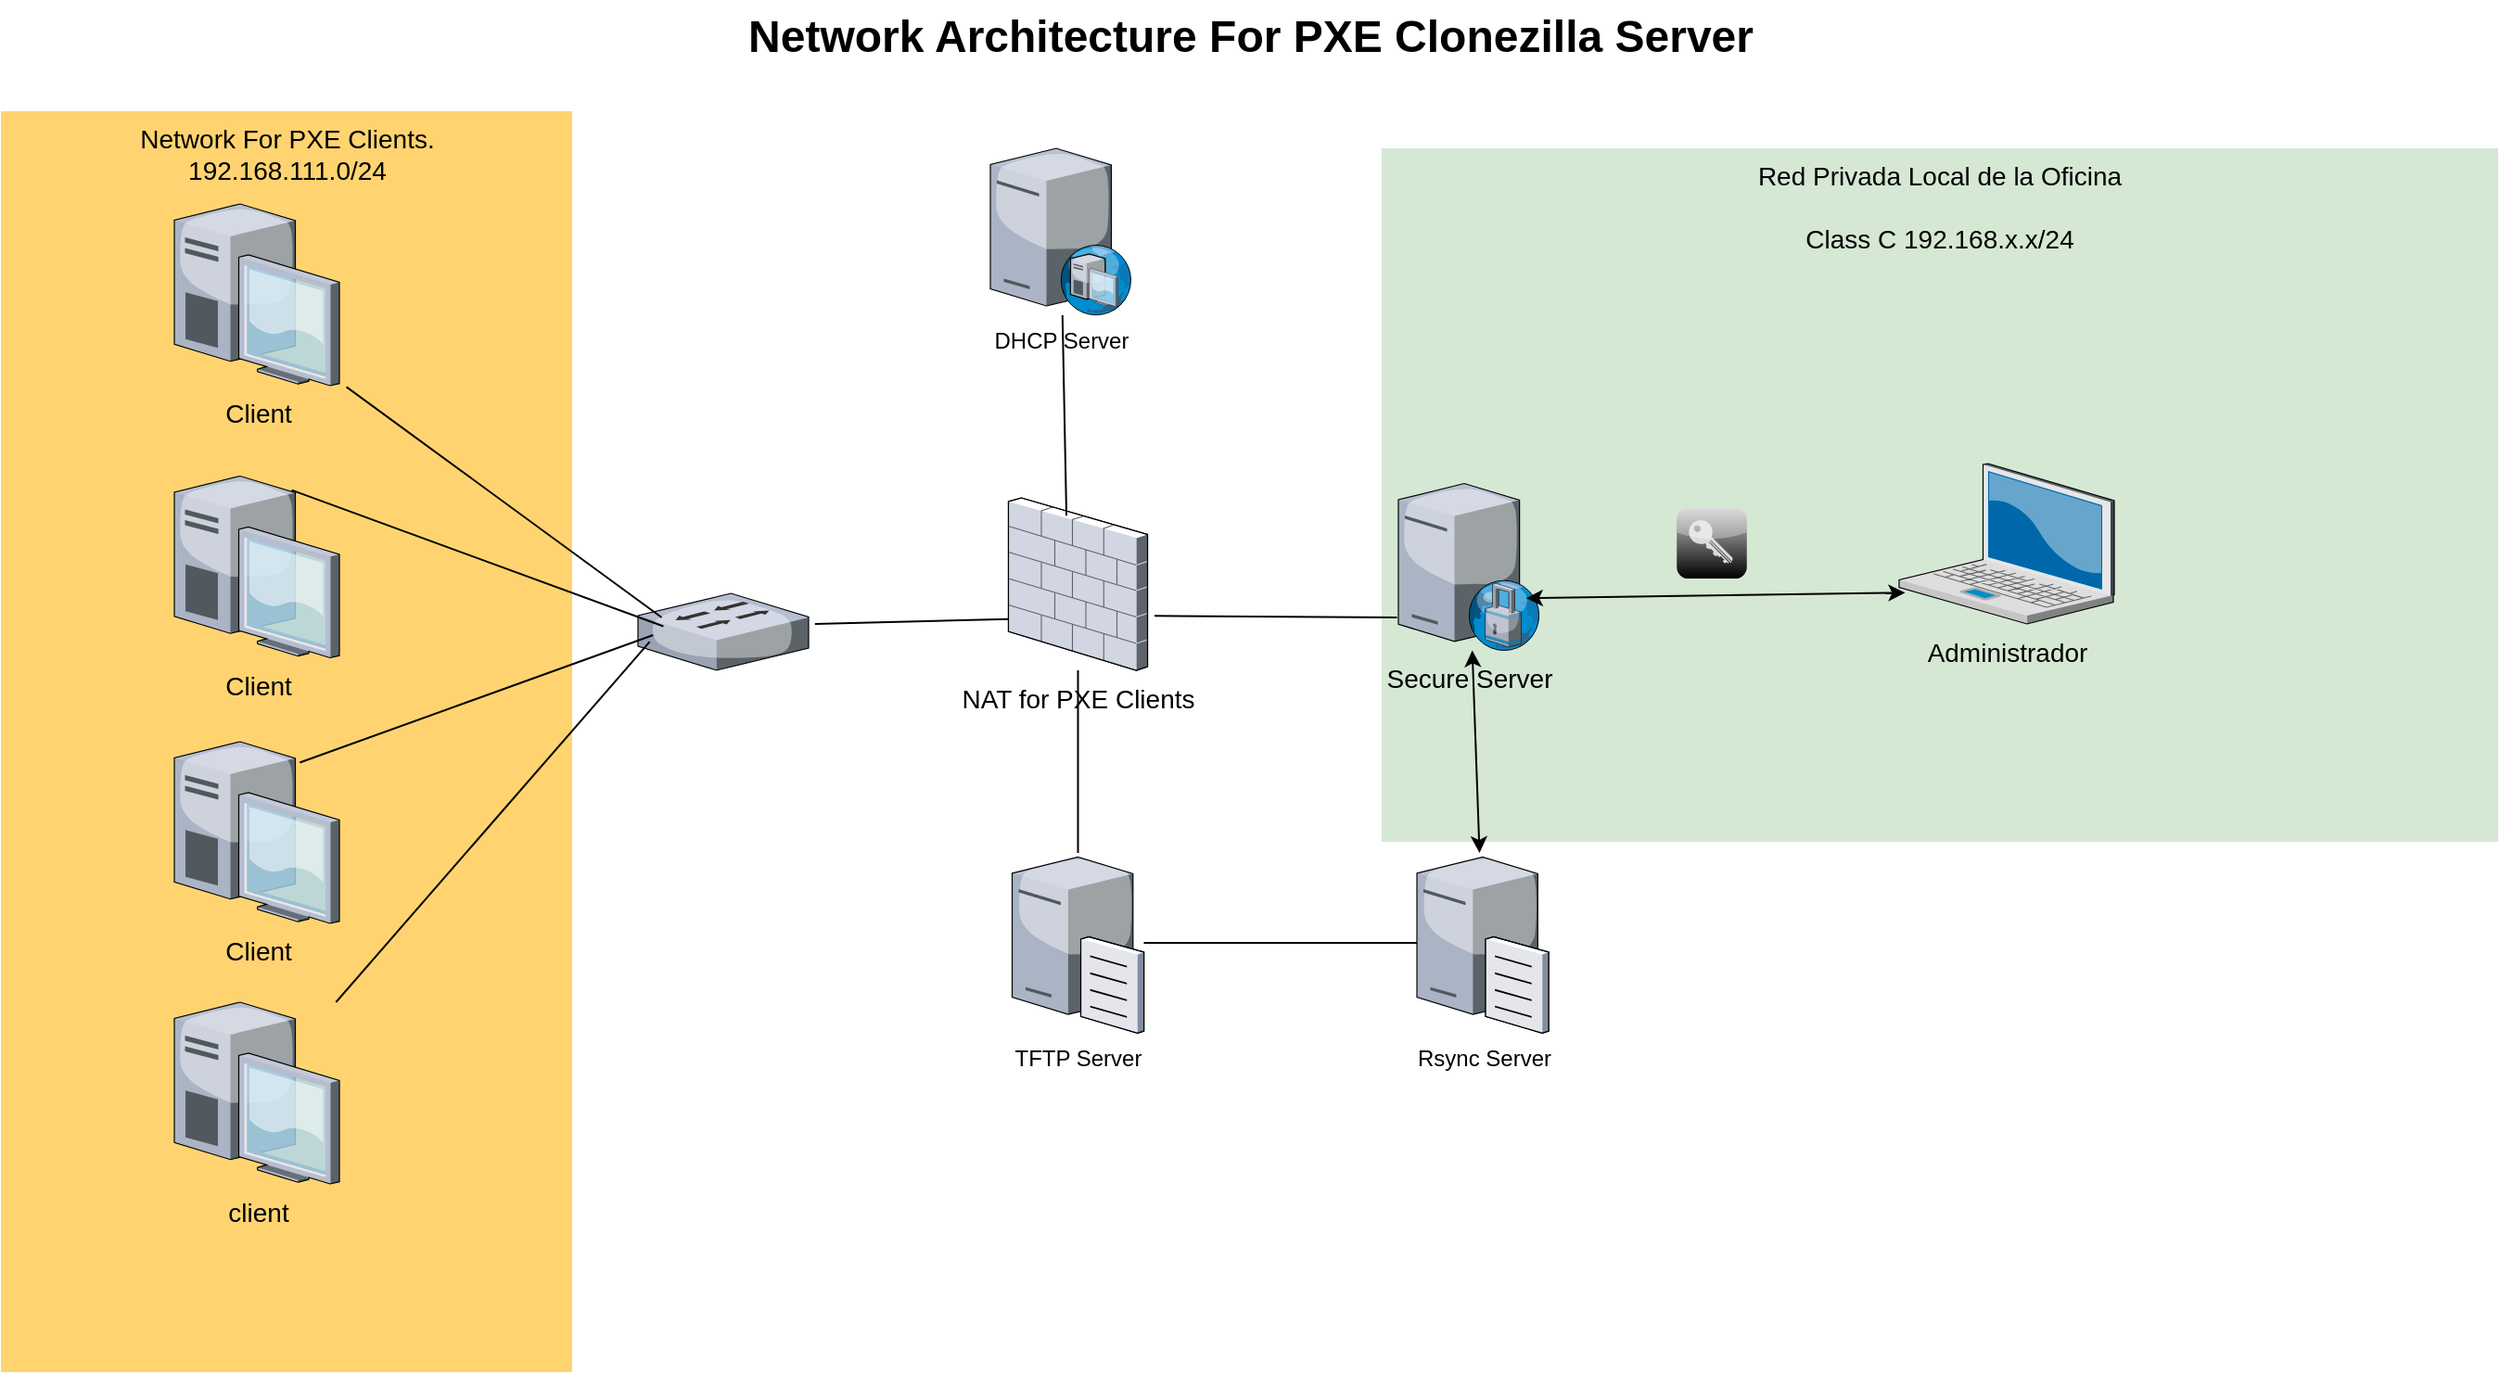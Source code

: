 <mxfile version="20.8.5" type="device"><diagram name="Page-1" id="e3a06f82-3646-2815-327d-82caf3d4e204"><mxGraphModel dx="926" dy="626" grid="1" gridSize="10" guides="1" tooltips="1" connect="1" arrows="1" fold="1" page="1" pageScale="1.5" pageWidth="1169" pageHeight="826" background="none" math="0" shadow="0"><root><mxCell id="0" style=";html=1;"/><mxCell id="1" style=";html=1;" parent="0"/><mxCell id="6a7d8f32e03d9370-60" value="Red Privada Local de la Oficina&lt;br&gt;&lt;br&gt;Class C 192.168.x.x/24" style="whiteSpace=wrap;html=1;fillColor=#d5e8d4;fontSize=14;strokeColor=none;verticalAlign=top;" parent="1" vertex="1"><mxGeometry x="1001" y="110" width="602" height="374" as="geometry"/></mxCell><mxCell id="6a7d8f32e03d9370-57" value="Network For PXE Clients.&lt;br&gt;192.168.111.0/24" style="whiteSpace=wrap;html=1;fillColor=#FFD470;gradientColor=none;fontSize=14;strokeColor=none;verticalAlign=top;" parent="1" vertex="1"><mxGeometry x="256.5" y="90" width="308" height="680" as="geometry"/></mxCell><mxCell id="6a7d8f32e03d9370-3" value="client" style="verticalLabelPosition=bottom;aspect=fixed;html=1;verticalAlign=top;strokeColor=none;shape=mxgraph.citrix.desktop;fillColor=#66B2FF;gradientColor=#0066CC;fontSize=14;" parent="1" vertex="1"><mxGeometry x="350.0" y="570.5" width="89" height="98" as="geometry"/></mxCell><mxCell id="6a7d8f32e03d9370-4" value="Client" style="verticalLabelPosition=bottom;aspect=fixed;html=1;verticalAlign=top;strokeColor=none;shape=mxgraph.citrix.desktop;fillColor=#66B2FF;gradientColor=#0066CC;fontSize=14;" parent="1" vertex="1"><mxGeometry x="350.0" y="430.0" width="89" height="98" as="geometry"/></mxCell><mxCell id="6a7d8f32e03d9370-5" value="Client" style="verticalLabelPosition=bottom;aspect=fixed;html=1;verticalAlign=top;strokeColor=none;shape=mxgraph.citrix.desktop;fillColor=#66B2FF;gradientColor=#0066CC;fontSize=14;" parent="1" vertex="1"><mxGeometry x="350.0" y="140.0" width="89" height="98" as="geometry"/></mxCell><mxCell id="6a7d8f32e03d9370-17" value="NAT for PXE Clients" style="verticalLabelPosition=bottom;aspect=fixed;html=1;verticalAlign=top;strokeColor=none;shape=mxgraph.citrix.firewall;fillColor=#66B2FF;gradientColor=#0066CC;fontSize=14;" parent="1" vertex="1"><mxGeometry x="799.75" y="298.5" width="75" height="93" as="geometry"/></mxCell><mxCell id="6a7d8f32e03d9370-25" value="Secure Server" style="verticalLabelPosition=bottom;aspect=fixed;html=1;verticalAlign=top;strokeColor=none;shape=mxgraph.citrix.proxy_server;fillColor=#66B2FF;gradientColor=#0066CC;fontSize=14;" parent="1" vertex="1"><mxGeometry x="1010" y="290.75" width="76.5" height="90" as="geometry"/></mxCell><mxCell id="6a7d8f32e03d9370-26" value="" style="verticalLabelPosition=bottom;aspect=fixed;html=1;verticalAlign=top;strokeColor=none;shape=mxgraph.citrix.switch;fillColor=#66B2FF;gradientColor=#0066CC;fontSize=14;" parent="1" vertex="1"><mxGeometry x="600" y="350" width="92" height="41.5" as="geometry"/></mxCell><mxCell id="6a7d8f32e03d9370-62" value="Network Architecture For PXE Clonezilla Server" style="text;strokeColor=none;fillColor=none;html=1;fontSize=24;fontStyle=1;verticalAlign=middle;align=center;" parent="1" vertex="1"><mxGeometry x="499" y="30" width="861" height="40" as="geometry"/></mxCell><mxCell id="z-Go3MOQipEKtYznXzo9-7" value="Administrador" style="verticalLabelPosition=bottom;aspect=fixed;html=1;verticalAlign=top;strokeColor=none;shape=mxgraph.citrix.laptop_2;fillColor=#66B2FF;gradientColor=#0066CC;fontSize=14;" vertex="1" parent="1"><mxGeometry x="1280" y="280" width="116" height="86.5" as="geometry"/></mxCell><mxCell id="z-Go3MOQipEKtYznXzo9-10" value="&lt;div&gt;TFTP Server&lt;/div&gt;&lt;div&gt;&lt;br&gt;&lt;/div&gt;" style="verticalLabelPosition=bottom;sketch=0;aspect=fixed;html=1;verticalAlign=top;strokeColor=none;align=center;outlineConnect=0;shape=mxgraph.citrix.file_server;" vertex="1" parent="1"><mxGeometry x="801.75" y="490" width="71" height="97" as="geometry"/></mxCell><mxCell id="z-Go3MOQipEKtYznXzo9-12" value="" style="endArrow=none;html=1;rounded=0;entryX=0.069;entryY=0.629;entryDx=0;entryDy=0;entryPerimeter=0;" edge="1" parent="1" source="6a7d8f32e03d9370-3" target="6a7d8f32e03d9370-26"><mxGeometry width="50" height="50" relative="1" as="geometry"><mxPoint x="490" y="620" as="sourcePoint"/><mxPoint x="540" y="570" as="targetPoint"/></mxGeometry></mxCell><mxCell id="z-Go3MOQipEKtYznXzo9-13" value="" style="endArrow=none;html=1;rounded=0;entryX=0.089;entryY=0.542;entryDx=0;entryDy=0;entryPerimeter=0;exitX=0.76;exitY=0.115;exitDx=0;exitDy=0;exitPerimeter=0;" edge="1" parent="1" source="6a7d8f32e03d9370-4" target="6a7d8f32e03d9370-26"><mxGeometry width="50" height="50" relative="1" as="geometry"><mxPoint x="490" y="620" as="sourcePoint"/><mxPoint x="540" y="570" as="targetPoint"/></mxGeometry></mxCell><mxCell id="z-Go3MOQipEKtYznXzo9-14" value="Client" style="verticalLabelPosition=bottom;aspect=fixed;html=1;verticalAlign=top;strokeColor=none;shape=mxgraph.citrix.desktop;fillColor=#66B2FF;gradientColor=#0066CC;fontSize=14;" vertex="1" parent="1"><mxGeometry x="350.0" y="286.75" width="89" height="98" as="geometry"/></mxCell><mxCell id="z-Go3MOQipEKtYznXzo9-15" value="" style="endArrow=none;html=1;rounded=0;exitX=0.711;exitY=0.077;exitDx=0;exitDy=0;exitPerimeter=0;entryX=0.149;entryY=0.428;entryDx=0;entryDy=0;entryPerimeter=0;" edge="1" parent="1" source="z-Go3MOQipEKtYznXzo9-14" target="6a7d8f32e03d9370-26"><mxGeometry width="50" height="50" relative="1" as="geometry"><mxPoint x="590" y="470" as="sourcePoint"/><mxPoint x="640" y="420" as="targetPoint"/></mxGeometry></mxCell><mxCell id="z-Go3MOQipEKtYznXzo9-16" value="" style="endArrow=none;html=1;rounded=0;exitX=1.043;exitY=1.007;exitDx=0;exitDy=0;exitPerimeter=0;entryX=0.139;entryY=0.313;entryDx=0;entryDy=0;entryPerimeter=0;" edge="1" parent="1" source="6a7d8f32e03d9370-5" target="6a7d8f32e03d9370-26"><mxGeometry width="50" height="50" relative="1" as="geometry"><mxPoint x="590" y="420" as="sourcePoint"/><mxPoint x="640" y="370" as="targetPoint"/></mxGeometry></mxCell><mxCell id="z-Go3MOQipEKtYznXzo9-17" value="" style="endArrow=none;html=1;rounded=0;exitX=1.037;exitY=0.397;exitDx=0;exitDy=0;exitPerimeter=0;entryX=-0.001;entryY=0.703;entryDx=0;entryDy=0;entryPerimeter=0;" edge="1" parent="1" source="6a7d8f32e03d9370-26" target="6a7d8f32e03d9370-17"><mxGeometry width="50" height="50" relative="1" as="geometry"><mxPoint x="590" y="420" as="sourcePoint"/><mxPoint x="640" y="370" as="targetPoint"/></mxGeometry></mxCell><mxCell id="z-Go3MOQipEKtYznXzo9-18" value="DHCP Server" style="verticalLabelPosition=bottom;sketch=0;aspect=fixed;html=1;verticalAlign=top;strokeColor=none;align=center;outlineConnect=0;shape=mxgraph.citrix.dhcp_server;" vertex="1" parent="1"><mxGeometry x="790" y="110" width="76" height="90" as="geometry"/></mxCell><mxCell id="z-Go3MOQipEKtYznXzo9-19" value="" style="endArrow=none;html=1;rounded=0;exitX=0.417;exitY=0.104;exitDx=0;exitDy=0;exitPerimeter=0;" edge="1" parent="1" source="6a7d8f32e03d9370-17" target="z-Go3MOQipEKtYznXzo9-18"><mxGeometry width="50" height="50" relative="1" as="geometry"><mxPoint x="590" y="290" as="sourcePoint"/><mxPoint x="640" y="240" as="targetPoint"/></mxGeometry></mxCell><mxCell id="z-Go3MOQipEKtYznXzo9-20" value="" style="endArrow=none;html=1;rounded=0;" edge="1" parent="1" source="6a7d8f32e03d9370-17" target="z-Go3MOQipEKtYznXzo9-10"><mxGeometry width="50" height="50" relative="1" as="geometry"><mxPoint x="930" y="390" as="sourcePoint"/><mxPoint x="980" y="340" as="targetPoint"/></mxGeometry></mxCell><mxCell id="z-Go3MOQipEKtYznXzo9-21" value="&lt;div&gt;Rsync Server&lt;/div&gt;&lt;div&gt;&lt;br&gt;&lt;/div&gt;" style="verticalLabelPosition=bottom;sketch=0;aspect=fixed;html=1;verticalAlign=top;strokeColor=none;align=center;outlineConnect=0;shape=mxgraph.citrix.file_server;" vertex="1" parent="1"><mxGeometry x="1020" y="490" width="71" height="97" as="geometry"/></mxCell><mxCell id="z-Go3MOQipEKtYznXzo9-22" value="" style="endArrow=none;html=1;rounded=0;exitX=1.05;exitY=0.684;exitDx=0;exitDy=0;exitPerimeter=0;entryX=-0.01;entryY=0.803;entryDx=0;entryDy=0;entryPerimeter=0;" edge="1" parent="1" source="6a7d8f32e03d9370-17" target="6a7d8f32e03d9370-25"><mxGeometry width="50" height="50" relative="1" as="geometry"><mxPoint x="970" y="440" as="sourcePoint"/><mxPoint x="970" y="359.142" as="targetPoint"/></mxGeometry></mxCell><mxCell id="z-Go3MOQipEKtYznXzo9-25" value="" style="endArrow=classic;startArrow=classic;html=1;rounded=0;exitX=0.901;exitY=0.687;exitDx=0;exitDy=0;exitPerimeter=0;entryX=0.028;entryY=0.805;entryDx=0;entryDy=0;entryPerimeter=0;" edge="1" parent="1" source="6a7d8f32e03d9370-25" target="z-Go3MOQipEKtYznXzo9-7"><mxGeometry width="50" height="50" relative="1" as="geometry"><mxPoint x="1200" y="420" as="sourcePoint"/><mxPoint x="1250" y="370" as="targetPoint"/></mxGeometry></mxCell><mxCell id="z-Go3MOQipEKtYznXzo9-26" value="" style="endArrow=classic;startArrow=classic;html=1;rounded=0;" edge="1" parent="1" source="6a7d8f32e03d9370-25" target="z-Go3MOQipEKtYznXzo9-21"><mxGeometry width="50" height="50" relative="1" as="geometry"><mxPoint x="1180" y="550" as="sourcePoint"/><mxPoint x="1100" y="510" as="targetPoint"/></mxGeometry></mxCell><mxCell id="z-Go3MOQipEKtYznXzo9-27" value="" style="endArrow=none;html=1;rounded=0;" edge="1" parent="1" source="z-Go3MOQipEKtYznXzo9-10" target="z-Go3MOQipEKtYznXzo9-21"><mxGeometry width="50" height="50" relative="1" as="geometry"><mxPoint x="760" y="520" as="sourcePoint"/><mxPoint x="810" y="470" as="targetPoint"/></mxGeometry></mxCell><mxCell id="z-Go3MOQipEKtYznXzo9-28" value="" style="verticalLabelPosition=bottom;sketch=0;aspect=fixed;html=1;verticalAlign=top;strokeColor=none;align=center;outlineConnect=0;shape=mxgraph.citrix.role_security;fillColor=#CCCCCC;gradientColor=#000000;gradientDirection=south;" vertex="1" parent="1"><mxGeometry x="1160" y="304" width="38" height="38" as="geometry"/></mxCell></root></mxGraphModel></diagram></mxfile>